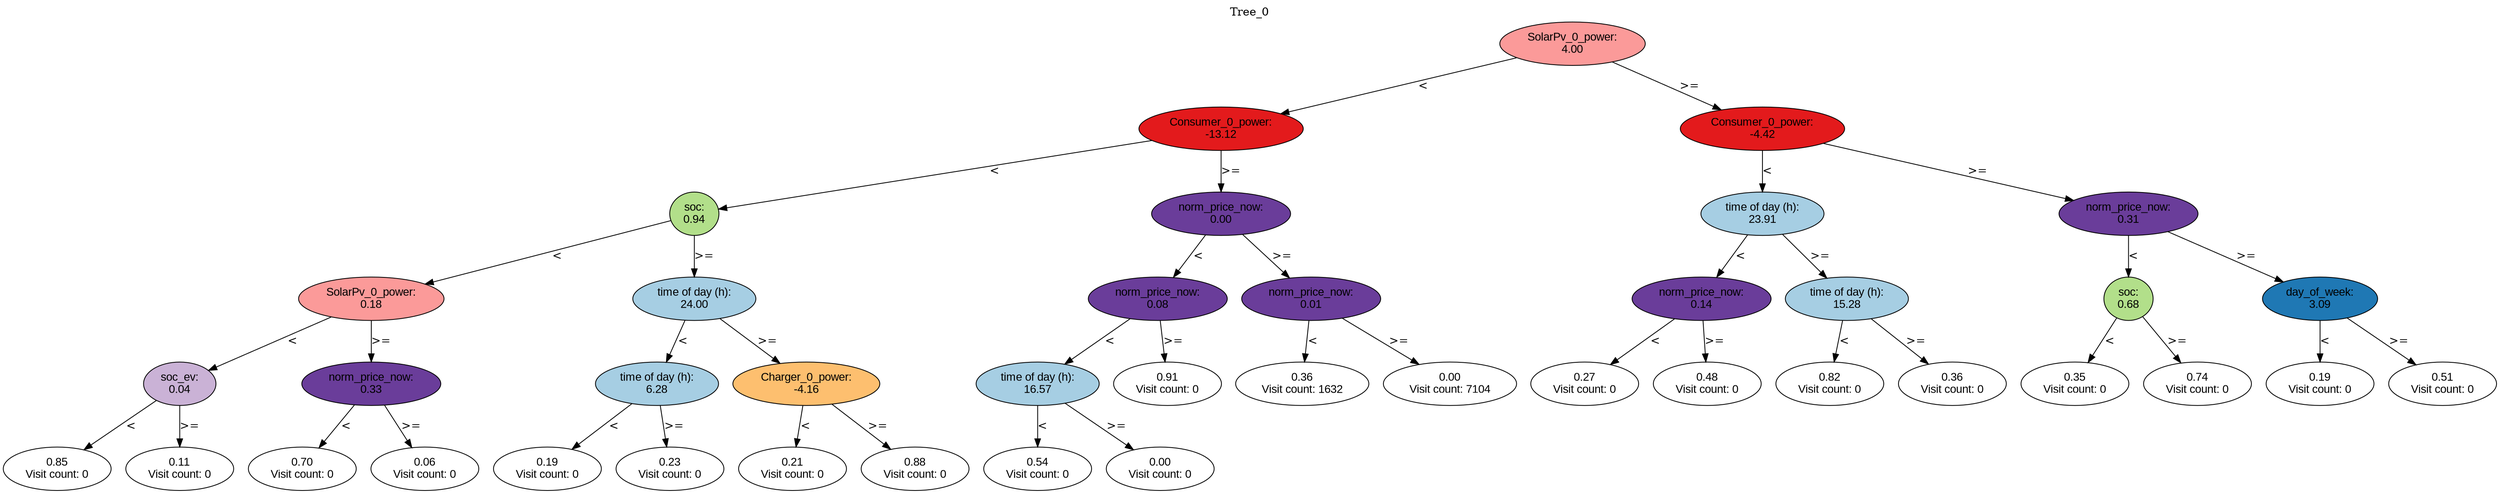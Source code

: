 digraph BST {
    node [fontname="Arial" style=filled colorscheme=paired12];
    0 [ label = "SolarPv_0_power:
4.00" fillcolor=5];
    1 [ label = "Consumer_0_power:
-13.12" fillcolor=6];
    2 [ label = "soc:
0.94" fillcolor=3];
    3 [ label = "SolarPv_0_power:
0.18" fillcolor=5];
    4 [ label = "soc_ev:
0.04" fillcolor=9];
    5 [ label = "0.85
Visit count: 0" fillcolor=white];
    6 [ label = "0.11
Visit count: 0" fillcolor=white];
    7 [ label = "norm_price_now:
0.33" fillcolor=10];
    8 [ label = "0.70
Visit count: 0" fillcolor=white];
    9 [ label = "0.06
Visit count: 0" fillcolor=white];
    10 [ label = "time of day (h):
24.00" fillcolor=1];
    11 [ label = "time of day (h):
6.28" fillcolor=1];
    12 [ label = "0.19
Visit count: 0" fillcolor=white];
    13 [ label = "0.23
Visit count: 0" fillcolor=white];
    14 [ label = "Charger_0_power:
-4.16" fillcolor=7];
    15 [ label = "0.21
Visit count: 0" fillcolor=white];
    16 [ label = "0.88
Visit count: 0" fillcolor=white];
    17 [ label = "norm_price_now:
0.00" fillcolor=10];
    18 [ label = "norm_price_now:
0.08" fillcolor=10];
    19 [ label = "time of day (h):
16.57" fillcolor=1];
    20 [ label = "0.54
Visit count: 0" fillcolor=white];
    21 [ label = "0.00
Visit count: 0" fillcolor=white];
    22 [ label = "0.91
Visit count: 0" fillcolor=white];
    23 [ label = "norm_price_now:
0.01" fillcolor=10];
    24 [ label = "0.36
Visit count: 1632" fillcolor=white];
    25 [ label = "0.00
Visit count: 7104" fillcolor=white];
    26 [ label = "Consumer_0_power:
-4.42" fillcolor=6];
    27 [ label = "time of day (h):
23.91" fillcolor=1];
    28 [ label = "norm_price_now:
0.14" fillcolor=10];
    29 [ label = "0.27
Visit count: 0" fillcolor=white];
    30 [ label = "0.48
Visit count: 0" fillcolor=white];
    31 [ label = "time of day (h):
15.28" fillcolor=1];
    32 [ label = "0.82
Visit count: 0" fillcolor=white];
    33 [ label = "0.36
Visit count: 0" fillcolor=white];
    34 [ label = "norm_price_now:
0.31" fillcolor=10];
    35 [ label = "soc:
0.68" fillcolor=3];
    36 [ label = "0.35
Visit count: 0" fillcolor=white];
    37 [ label = "0.74
Visit count: 0" fillcolor=white];
    38 [ label = "day_of_week:
3.09" fillcolor=2];
    39 [ label = "0.19
Visit count: 0" fillcolor=white];
    40 [ label = "0.51
Visit count: 0" fillcolor=white];

    0  -> 1[ label = "<"];
    0  -> 26[ label = ">="];
    1  -> 2[ label = "<"];
    1  -> 17[ label = ">="];
    2  -> 3[ label = "<"];
    2  -> 10[ label = ">="];
    3  -> 4[ label = "<"];
    3  -> 7[ label = ">="];
    4  -> 5[ label = "<"];
    4  -> 6[ label = ">="];
    7  -> 8[ label = "<"];
    7  -> 9[ label = ">="];
    10  -> 11[ label = "<"];
    10  -> 14[ label = ">="];
    11  -> 12[ label = "<"];
    11  -> 13[ label = ">="];
    14  -> 15[ label = "<"];
    14  -> 16[ label = ">="];
    17  -> 18[ label = "<"];
    17  -> 23[ label = ">="];
    18  -> 19[ label = "<"];
    18  -> 22[ label = ">="];
    19  -> 20[ label = "<"];
    19  -> 21[ label = ">="];
    23  -> 24[ label = "<"];
    23  -> 25[ label = ">="];
    26  -> 27[ label = "<"];
    26  -> 34[ label = ">="];
    27  -> 28[ label = "<"];
    27  -> 31[ label = ">="];
    28  -> 29[ label = "<"];
    28  -> 30[ label = ">="];
    31  -> 32[ label = "<"];
    31  -> 33[ label = ">="];
    34  -> 35[ label = "<"];
    34  -> 38[ label = ">="];
    35  -> 36[ label = "<"];
    35  -> 37[ label = ">="];
    38  -> 39[ label = "<"];
    38  -> 40[ label = ">="];

    labelloc="t";
    label="Tree_0";
}